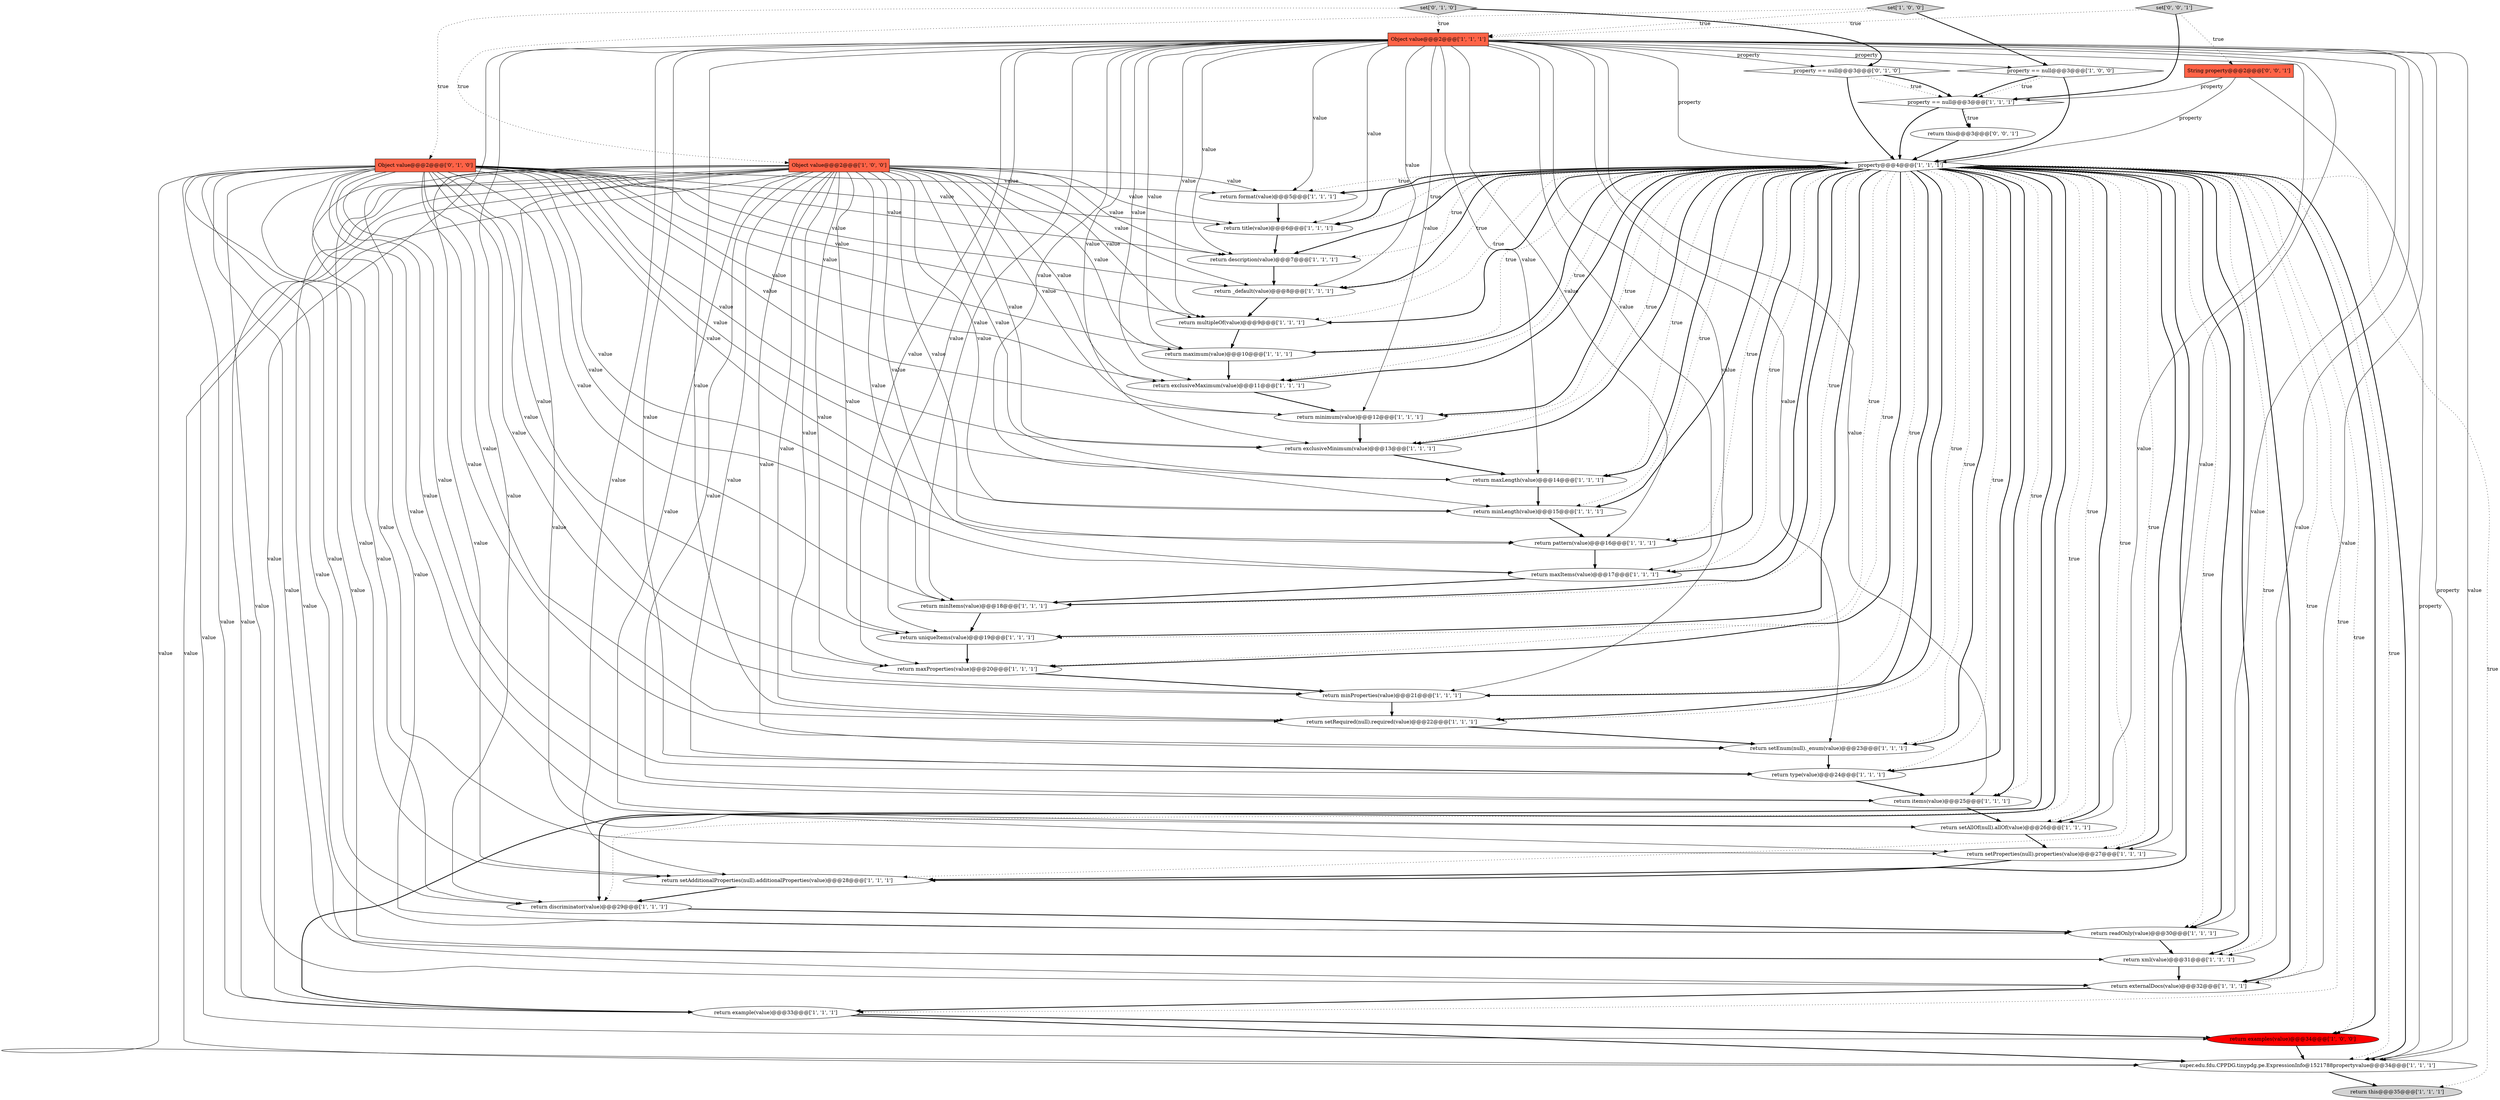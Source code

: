 digraph {
20 [style = filled, label = "return multipleOf(value)@@@9@@@['1', '1', '1']", fillcolor = white, shape = ellipse image = "AAA0AAABBB1BBB"];
8 [style = filled, label = "return items(value)@@@25@@@['1', '1', '1']", fillcolor = white, shape = ellipse image = "AAA0AAABBB1BBB"];
38 [style = filled, label = "property == null@@@3@@@['0', '1', '0']", fillcolor = white, shape = diamond image = "AAA0AAABBB2BBB"];
13 [style = filled, label = "return externalDocs(value)@@@32@@@['1', '1', '1']", fillcolor = white, shape = ellipse image = "AAA0AAABBB1BBB"];
15 [style = filled, label = "return setAdditionalProperties(null).additionalProperties(value)@@@28@@@['1', '1', '1']", fillcolor = white, shape = ellipse image = "AAA0AAABBB1BBB"];
33 [style = filled, label = "return minLength(value)@@@15@@@['1', '1', '1']", fillcolor = white, shape = ellipse image = "AAA0AAABBB1BBB"];
42 [style = filled, label = "return this@@@3@@@['0', '0', '1']", fillcolor = white, shape = ellipse image = "AAA0AAABBB3BBB"];
18 [style = filled, label = "return setProperties(null).properties(value)@@@27@@@['1', '1', '1']", fillcolor = white, shape = ellipse image = "AAA0AAABBB1BBB"];
22 [style = filled, label = "return type(value)@@@24@@@['1', '1', '1']", fillcolor = white, shape = ellipse image = "AAA0AAABBB1BBB"];
34 [style = filled, label = "return example(value)@@@33@@@['1', '1', '1']", fillcolor = white, shape = ellipse image = "AAA0AAABBB1BBB"];
2 [style = filled, label = "super.edu.fdu.CPPDG.tinypdg.pe.ExpressionInfo@1521788propertyvalue@@@34@@@['1', '1', '1']", fillcolor = white, shape = ellipse image = "AAA0AAABBB1BBB"];
35 [style = filled, label = "set['1', '0', '0']", fillcolor = lightgray, shape = diamond image = "AAA0AAABBB1BBB"];
24 [style = filled, label = "return title(value)@@@6@@@['1', '1', '1']", fillcolor = white, shape = ellipse image = "AAA0AAABBB1BBB"];
10 [style = filled, label = "return minimum(value)@@@12@@@['1', '1', '1']", fillcolor = white, shape = ellipse image = "AAA0AAABBB1BBB"];
40 [style = filled, label = "Object value@@@2@@@['0', '1', '0']", fillcolor = tomato, shape = box image = "AAA0AAABBB2BBB"];
31 [style = filled, label = "return maxItems(value)@@@17@@@['1', '1', '1']", fillcolor = white, shape = ellipse image = "AAA0AAABBB1BBB"];
37 [style = filled, label = "return minItems(value)@@@18@@@['1', '1', '1']", fillcolor = white, shape = ellipse image = "AAA0AAABBB1BBB"];
25 [style = filled, label = "return xml(value)@@@31@@@['1', '1', '1']", fillcolor = white, shape = ellipse image = "AAA0AAABBB1BBB"];
16 [style = filled, label = "property == null@@@3@@@['1', '0', '0']", fillcolor = white, shape = diamond image = "AAA0AAABBB1BBB"];
28 [style = filled, label = "return setRequired(null).required(value)@@@22@@@['1', '1', '1']", fillcolor = white, shape = ellipse image = "AAA0AAABBB1BBB"];
7 [style = filled, label = "return readOnly(value)@@@30@@@['1', '1', '1']", fillcolor = white, shape = ellipse image = "AAA0AAABBB1BBB"];
27 [style = filled, label = "return format(value)@@@5@@@['1', '1', '1']", fillcolor = white, shape = ellipse image = "AAA0AAABBB1BBB"];
17 [style = filled, label = "return setEnum(null)._enum(value)@@@23@@@['1', '1', '1']", fillcolor = white, shape = ellipse image = "AAA0AAABBB1BBB"];
26 [style = filled, label = "return description(value)@@@7@@@['1', '1', '1']", fillcolor = white, shape = ellipse image = "AAA0AAABBB1BBB"];
23 [style = filled, label = "return maxLength(value)@@@14@@@['1', '1', '1']", fillcolor = white, shape = ellipse image = "AAA0AAABBB1BBB"];
32 [style = filled, label = "return examples(value)@@@34@@@['1', '0', '0']", fillcolor = red, shape = ellipse image = "AAA1AAABBB1BBB"];
41 [style = filled, label = "set['0', '0', '1']", fillcolor = lightgray, shape = diamond image = "AAA0AAABBB3BBB"];
29 [style = filled, label = "return discriminator(value)@@@29@@@['1', '1', '1']", fillcolor = white, shape = ellipse image = "AAA0AAABBB1BBB"];
43 [style = filled, label = "String property@@@2@@@['0', '0', '1']", fillcolor = tomato, shape = box image = "AAA0AAABBB3BBB"];
6 [style = filled, label = "Object value@@@2@@@['1', '0', '0']", fillcolor = tomato, shape = box image = "AAA0AAABBB1BBB"];
11 [style = filled, label = "return exclusiveMaximum(value)@@@11@@@['1', '1', '1']", fillcolor = white, shape = ellipse image = "AAA0AAABBB1BBB"];
9 [style = filled, label = "return uniqueItems(value)@@@19@@@['1', '1', '1']", fillcolor = white, shape = ellipse image = "AAA0AAABBB1BBB"];
14 [style = filled, label = "property@@@4@@@['1', '1', '1']", fillcolor = white, shape = diamond image = "AAA0AAABBB1BBB"];
36 [style = filled, label = "property == null@@@3@@@['1', '1', '1']", fillcolor = white, shape = diamond image = "AAA0AAABBB1BBB"];
3 [style = filled, label = "return _default(value)@@@8@@@['1', '1', '1']", fillcolor = white, shape = ellipse image = "AAA0AAABBB1BBB"];
4 [style = filled, label = "return maxProperties(value)@@@20@@@['1', '1', '1']", fillcolor = white, shape = ellipse image = "AAA0AAABBB1BBB"];
0 [style = filled, label = "return maximum(value)@@@10@@@['1', '1', '1']", fillcolor = white, shape = ellipse image = "AAA0AAABBB1BBB"];
5 [style = filled, label = "return setAllOf(null).allOf(value)@@@26@@@['1', '1', '1']", fillcolor = white, shape = ellipse image = "AAA0AAABBB1BBB"];
21 [style = filled, label = "return exclusiveMinimum(value)@@@13@@@['1', '1', '1']", fillcolor = white, shape = ellipse image = "AAA0AAABBB1BBB"];
19 [style = filled, label = "return this@@@35@@@['1', '1', '1']", fillcolor = lightgray, shape = ellipse image = "AAA0AAABBB1BBB"];
12 [style = filled, label = "Object value@@@2@@@['1', '1', '1']", fillcolor = tomato, shape = box image = "AAA0AAABBB1BBB"];
39 [style = filled, label = "set['0', '1', '0']", fillcolor = lightgray, shape = diamond image = "AAA0AAABBB2BBB"];
1 [style = filled, label = "return pattern(value)@@@16@@@['1', '1', '1']", fillcolor = white, shape = ellipse image = "AAA0AAABBB1BBB"];
30 [style = filled, label = "return minProperties(value)@@@21@@@['1', '1', '1']", fillcolor = white, shape = ellipse image = "AAA0AAABBB1BBB"];
14->3 [style = bold, label=""];
14->24 [style = bold, label=""];
31->37 [style = bold, label=""];
14->32 [style = dotted, label="true"];
6->31 [style = solid, label="value"];
14->19 [style = dotted, label="true"];
14->25 [style = bold, label=""];
12->30 [style = solid, label="value"];
14->0 [style = dotted, label="true"];
14->26 [style = dotted, label="true"];
12->26 [style = solid, label="value"];
20->0 [style = bold, label=""];
6->30 [style = solid, label="value"];
12->15 [style = solid, label="value"];
14->22 [style = dotted, label="true"];
14->28 [style = bold, label=""];
14->17 [style = bold, label=""];
40->9 [style = solid, label="value"];
12->38 [style = solid, label="property"];
35->12 [style = dotted, label="true"];
40->20 [style = solid, label="value"];
12->17 [style = solid, label="value"];
40->4 [style = solid, label="value"];
6->9 [style = solid, label="value"];
14->7 [style = bold, label=""];
6->4 [style = solid, label="value"];
37->9 [style = bold, label=""];
12->22 [style = solid, label="value"];
40->23 [style = solid, label="value"];
22->8 [style = bold, label=""];
40->13 [style = solid, label="value"];
40->34 [style = solid, label="value"];
14->21 [style = dotted, label="true"];
23->33 [style = bold, label=""];
30->28 [style = bold, label=""];
6->29 [style = solid, label="value"];
12->10 [style = solid, label="value"];
34->2 [style = bold, label=""];
40->0 [style = solid, label="value"];
12->16 [style = solid, label="property"];
41->12 [style = dotted, label="true"];
14->7 [style = dotted, label="true"];
6->18 [style = solid, label="value"];
41->43 [style = dotted, label="true"];
14->3 [style = dotted, label="true"];
39->38 [style = bold, label=""];
6->27 [style = solid, label="value"];
14->11 [style = dotted, label="true"];
16->14 [style = bold, label=""];
40->31 [style = solid, label="value"];
14->9 [style = bold, label=""];
34->32 [style = bold, label=""];
6->20 [style = solid, label="value"];
6->21 [style = solid, label="value"];
1->31 [style = bold, label=""];
14->11 [style = bold, label=""];
14->18 [style = dotted, label="true"];
12->9 [style = solid, label="value"];
14->20 [style = bold, label=""];
14->37 [style = bold, label=""];
40->30 [style = solid, label="value"];
14->2 [style = dotted, label="true"];
13->34 [style = bold, label=""];
12->1 [style = solid, label="value"];
6->2 [style = solid, label="value"];
40->28 [style = solid, label="value"];
6->8 [style = solid, label="value"];
14->30 [style = bold, label=""];
14->24 [style = dotted, label="true"];
6->33 [style = solid, label="value"];
6->1 [style = solid, label="value"];
35->6 [style = dotted, label="true"];
40->33 [style = solid, label="value"];
40->17 [style = solid, label="value"];
6->10 [style = solid, label="value"];
18->15 [style = bold, label=""];
14->22 [style = bold, label=""];
14->10 [style = bold, label=""];
40->18 [style = solid, label="value"];
12->28 [style = solid, label="value"];
10->21 [style = bold, label=""];
6->7 [style = solid, label="value"];
40->24 [style = solid, label="value"];
40->15 [style = solid, label="value"];
14->27 [style = dotted, label="true"];
12->23 [style = solid, label="value"];
36->14 [style = bold, label=""];
12->2 [style = solid, label="property"];
12->34 [style = solid, label="value"];
12->29 [style = solid, label="value"];
12->0 [style = solid, label="value"];
40->5 [style = solid, label="value"];
40->11 [style = solid, label="value"];
40->10 [style = solid, label="value"];
14->37 [style = dotted, label="true"];
40->29 [style = solid, label="value"];
43->2 [style = solid, label="property"];
14->25 [style = dotted, label="true"];
40->22 [style = solid, label="value"];
39->40 [style = dotted, label="true"];
14->18 [style = bold, label=""];
6->37 [style = solid, label="value"];
14->8 [style = bold, label=""];
14->34 [style = dotted, label="true"];
14->1 [style = dotted, label="true"];
14->15 [style = bold, label=""];
6->32 [style = solid, label="value"];
12->18 [style = solid, label="value"];
40->26 [style = solid, label="value"];
14->4 [style = dotted, label="true"];
12->20 [style = solid, label="value"];
14->21 [style = bold, label=""];
15->29 [style = bold, label=""];
36->42 [style = bold, label=""];
14->4 [style = bold, label=""];
21->23 [style = bold, label=""];
16->36 [style = bold, label=""];
12->24 [style = solid, label="value"];
6->13 [style = solid, label="value"];
26->3 [style = bold, label=""];
12->5 [style = solid, label="value"];
40->27 [style = solid, label="value"];
16->36 [style = dotted, label="true"];
0->11 [style = bold, label=""];
14->23 [style = dotted, label="true"];
5->18 [style = bold, label=""];
40->3 [style = solid, label="value"];
6->26 [style = solid, label="value"];
12->7 [style = solid, label="value"];
40->25 [style = solid, label="value"];
42->14 [style = bold, label=""];
6->34 [style = solid, label="value"];
14->17 [style = dotted, label="true"];
6->17 [style = solid, label="value"];
14->30 [style = dotted, label="true"];
12->8 [style = solid, label="value"];
24->26 [style = bold, label=""];
6->28 [style = solid, label="value"];
12->14 [style = solid, label="property"];
14->5 [style = dotted, label="true"];
41->36 [style = bold, label=""];
12->4 [style = solid, label="value"];
14->23 [style = bold, label=""];
43->36 [style = solid, label="property"];
14->28 [style = dotted, label="true"];
11->10 [style = bold, label=""];
6->5 [style = solid, label="value"];
14->31 [style = bold, label=""];
40->2 [style = solid, label="value"];
40->21 [style = solid, label="value"];
14->8 [style = dotted, label="true"];
14->29 [style = bold, label=""];
28->17 [style = bold, label=""];
27->24 [style = bold, label=""];
6->11 [style = solid, label="value"];
14->2 [style = bold, label=""];
14->27 [style = bold, label=""];
14->13 [style = bold, label=""];
40->7 [style = solid, label="value"];
14->32 [style = bold, label=""];
39->12 [style = dotted, label="true"];
38->36 [style = dotted, label="true"];
12->37 [style = solid, label="value"];
14->5 [style = bold, label=""];
43->14 [style = solid, label="property"];
40->37 [style = solid, label="value"];
2->19 [style = bold, label=""];
35->16 [style = bold, label=""];
14->33 [style = dotted, label="true"];
6->3 [style = solid, label="value"];
25->13 [style = bold, label=""];
6->15 [style = solid, label="value"];
9->4 [style = bold, label=""];
6->24 [style = solid, label="value"];
12->31 [style = solid, label="value"];
14->34 [style = bold, label=""];
38->36 [style = bold, label=""];
33->1 [style = bold, label=""];
36->42 [style = dotted, label="true"];
12->11 [style = solid, label="value"];
40->1 [style = solid, label="value"];
17->22 [style = bold, label=""];
32->2 [style = bold, label=""];
14->10 [style = dotted, label="true"];
14->13 [style = dotted, label="true"];
14->33 [style = bold, label=""];
14->1 [style = bold, label=""];
38->14 [style = bold, label=""];
12->25 [style = solid, label="value"];
14->20 [style = dotted, label="true"];
14->26 [style = bold, label=""];
12->3 [style = solid, label="value"];
12->33 [style = solid, label="value"];
14->15 [style = dotted, label="true"];
3->20 [style = bold, label=""];
6->0 [style = solid, label="value"];
4->30 [style = bold, label=""];
14->0 [style = bold, label=""];
8->5 [style = bold, label=""];
40->8 [style = solid, label="value"];
6->22 [style = solid, label="value"];
14->29 [style = dotted, label="true"];
29->7 [style = bold, label=""];
14->31 [style = dotted, label="true"];
7->25 [style = bold, label=""];
14->9 [style = dotted, label="true"];
6->25 [style = solid, label="value"];
12->13 [style = solid, label="value"];
12->2 [style = solid, label="value"];
12->27 [style = solid, label="value"];
12->21 [style = solid, label="value"];
6->23 [style = solid, label="value"];
}
